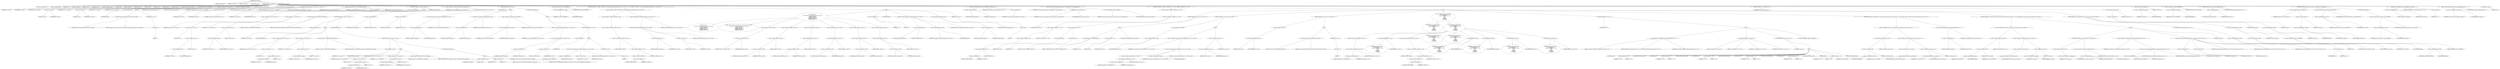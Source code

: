 digraph hostapd_notif_assoc {  
"1000115" [label = "(METHOD,hostapd_notif_assoc)" ]
"1000116" [label = "(PARAM,hostapd_data *hapd)" ]
"1000117" [label = "(PARAM,const u8 *addr)" ]
"1000118" [label = "(PARAM,const u8 *req_ies)" ]
"1000119" [label = "(PARAM,size_t req_ies_len)" ]
"1000120" [label = "(PARAM,int reassoc)" ]
"1000121" [label = "(BLOCK,,)" ]
"1000122" [label = "(LOCAL,v5: wpa_state_machine *)" ]
"1000123" [label = "(LOCAL,v7: unsigned __int16)" ]
"1000124" [label = "(LOCAL,eid: u8 *)" ]
"1000125" [label = "(LOCAL,v9: u8 [ 1064 ])" ]
"1000126" [label = "(LOCAL,v10: size_t)" ]
"1000127" [label = "(LOCAL,wpa_ie: u8 *)" ]
"1000128" [label = "(LOCAL,v12: ieee802_11_elems)" ]
"1000129" [label = "(LOCAL,v13: int)" ]
"1000130" [label = "(LOCAL,v14: _BOOL4)" ]
"1000131" [label = "(LOCAL,sta: sta_info *)" ]
"1000132" [label = "(LOCAL,len: size_t)" ]
"1000133" [label = "(LOCAL,start: u8 *)" ]
"1000134" [label = "(LOCAL,buf: void *)" ]
"1000135" [label = "(LOCAL,ctx: void *)" ]
"1000136" [label = "(<operator>.assignment,ctx = hapd)" ]
"1000137" [label = "(IDENTIFIER,ctx,ctx = hapd)" ]
"1000138" [label = "(IDENTIFIER,hapd,ctx = hapd)" ]
"1000139" [label = "(<operator>.assignment,buf = (void *)addr)" ]
"1000140" [label = "(IDENTIFIER,buf,buf = (void *)addr)" ]
"1000141" [label = "(<operator>.cast,(void *)addr)" ]
"1000142" [label = "(UNKNOWN,void *,void *)" ]
"1000143" [label = "(IDENTIFIER,addr,(void *)addr)" ]
"1000144" [label = "(<operator>.assignment,start = (u8 *)req_ies)" ]
"1000145" [label = "(IDENTIFIER,start,start = (u8 *)req_ies)" ]
"1000146" [label = "(<operator>.cast,(u8 *)req_ies)" ]
"1000147" [label = "(UNKNOWN,u8 *,u8 *)" ]
"1000148" [label = "(IDENTIFIER,req_ies,(u8 *)req_ies)" ]
"1000149" [label = "(<operator>.assignment,len = req_ies_len)" ]
"1000150" [label = "(IDENTIFIER,len,len = req_ies_len)" ]
"1000151" [label = "(IDENTIFIER,req_ies_len,len = req_ies_len)" ]
"1000152" [label = "(CONTROL_STRUCTURE,if ( !addr ),if ( !addr ))" ]
"1000153" [label = "(<operator>.logicalNot,!addr)" ]
"1000154" [label = "(IDENTIFIER,addr,!addr)" ]
"1000155" [label = "(BLOCK,,)" ]
"1000156" [label = "(wpa_printf,wpa_printf(2, \"hostapd_notif_assoc: Skip event with no address\"))" ]
"1000157" [label = "(LITERAL,2,wpa_printf(2, \"hostapd_notif_assoc: Skip event with no address\"))" ]
"1000158" [label = "(LITERAL,\"hostapd_notif_assoc: Skip event with no address\",wpa_printf(2, \"hostapd_notif_assoc: Skip event with no address\"))" ]
"1000159" [label = "(RETURN,return -1;,return -1;)" ]
"1000160" [label = "(<operator>.minus,-1)" ]
"1000161" [label = "(LITERAL,1,-1)" ]
"1000162" [label = "(random_add_randomness,random_add_randomness(buf, 6u))" ]
"1000163" [label = "(IDENTIFIER,buf,random_add_randomness(buf, 6u))" ]
"1000164" [label = "(LITERAL,6u,random_add_randomness(buf, 6u))" ]
"1000165" [label = "(hostapd_logger,hostapd_logger(ctx, (const u8 *)buf, 1u, 2, \"associated\"))" ]
"1000166" [label = "(IDENTIFIER,ctx,hostapd_logger(ctx, (const u8 *)buf, 1u, 2, \"associated\"))" ]
"1000167" [label = "(<operator>.cast,(const u8 *)buf)" ]
"1000168" [label = "(UNKNOWN,const u8 *,const u8 *)" ]
"1000169" [label = "(IDENTIFIER,buf,(const u8 *)buf)" ]
"1000170" [label = "(LITERAL,1u,hostapd_logger(ctx, (const u8 *)buf, 1u, 2, \"associated\"))" ]
"1000171" [label = "(LITERAL,2,hostapd_logger(ctx, (const u8 *)buf, 1u, 2, \"associated\"))" ]
"1000172" [label = "(LITERAL,\"associated\",hostapd_logger(ctx, (const u8 *)buf, 1u, 2, \"associated\"))" ]
"1000173" [label = "(ieee802_11_parse_elems,ieee802_11_parse_elems(start, len, &v12, 0))" ]
"1000174" [label = "(IDENTIFIER,start,ieee802_11_parse_elems(start, len, &v12, 0))" ]
"1000175" [label = "(IDENTIFIER,len,ieee802_11_parse_elems(start, len, &v12, 0))" ]
"1000176" [label = "(<operator>.addressOf,&v12)" ]
"1000177" [label = "(IDENTIFIER,v12,ieee802_11_parse_elems(start, len, &v12, 0))" ]
"1000178" [label = "(LITERAL,0,ieee802_11_parse_elems(start, len, &v12, 0))" ]
"1000179" [label = "(CONTROL_STRUCTURE,if ( v12.wps_ie ),if ( v12.wps_ie ))" ]
"1000180" [label = "(<operator>.fieldAccess,v12.wps_ie)" ]
"1000181" [label = "(IDENTIFIER,v12,if ( v12.wps_ie ))" ]
"1000182" [label = "(FIELD_IDENTIFIER,wps_ie,wps_ie)" ]
"1000183" [label = "(BLOCK,,)" ]
"1000184" [label = "(<operator>.assignment,wpa_ie = (u8 *)(v12.wps_ie - 2))" ]
"1000185" [label = "(IDENTIFIER,wpa_ie,wpa_ie = (u8 *)(v12.wps_ie - 2))" ]
"1000186" [label = "(<operator>.cast,(u8 *)(v12.wps_ie - 2))" ]
"1000187" [label = "(UNKNOWN,u8 *,u8 *)" ]
"1000188" [label = "(<operator>.subtraction,v12.wps_ie - 2)" ]
"1000189" [label = "(<operator>.fieldAccess,v12.wps_ie)" ]
"1000190" [label = "(IDENTIFIER,v12,v12.wps_ie - 2)" ]
"1000191" [label = "(FIELD_IDENTIFIER,wps_ie,wps_ie)" ]
"1000192" [label = "(LITERAL,2,v12.wps_ie - 2)" ]
"1000193" [label = "(<operator>.assignment,v10 = v12.wps_ie_len + 2)" ]
"1000194" [label = "(IDENTIFIER,v10,v10 = v12.wps_ie_len + 2)" ]
"1000195" [label = "(<operator>.addition,v12.wps_ie_len + 2)" ]
"1000196" [label = "(<operator>.fieldAccess,v12.wps_ie_len)" ]
"1000197" [label = "(IDENTIFIER,v12,v12.wps_ie_len + 2)" ]
"1000198" [label = "(FIELD_IDENTIFIER,wps_ie_len,wps_ie_len)" ]
"1000199" [label = "(LITERAL,2,v12.wps_ie_len + 2)" ]
"1000200" [label = "(wpa_printf,wpa_printf(2, \"STA included WPS IE in (Re)AssocReq\"))" ]
"1000201" [label = "(LITERAL,2,wpa_printf(2, \"STA included WPS IE in (Re)AssocReq\"))" ]
"1000202" [label = "(LITERAL,\"STA included WPS IE in (Re)AssocReq\",wpa_printf(2, \"STA included WPS IE in (Re)AssocReq\"))" ]
"1000203" [label = "(CONTROL_STRUCTURE,else,else)" ]
"1000204" [label = "(CONTROL_STRUCTURE,if ( v12.rsn_ie ),if ( v12.rsn_ie ))" ]
"1000205" [label = "(<operator>.fieldAccess,v12.rsn_ie)" ]
"1000206" [label = "(IDENTIFIER,v12,if ( v12.rsn_ie ))" ]
"1000207" [label = "(FIELD_IDENTIFIER,rsn_ie,rsn_ie)" ]
"1000208" [label = "(BLOCK,,)" ]
"1000209" [label = "(<operator>.assignment,wpa_ie = (u8 *)(v12.rsn_ie - 2))" ]
"1000210" [label = "(IDENTIFIER,wpa_ie,wpa_ie = (u8 *)(v12.rsn_ie - 2))" ]
"1000211" [label = "(<operator>.cast,(u8 *)(v12.rsn_ie - 2))" ]
"1000212" [label = "(UNKNOWN,u8 *,u8 *)" ]
"1000213" [label = "(<operator>.subtraction,v12.rsn_ie - 2)" ]
"1000214" [label = "(<operator>.fieldAccess,v12.rsn_ie)" ]
"1000215" [label = "(IDENTIFIER,v12,v12.rsn_ie - 2)" ]
"1000216" [label = "(FIELD_IDENTIFIER,rsn_ie,rsn_ie)" ]
"1000217" [label = "(LITERAL,2,v12.rsn_ie - 2)" ]
"1000218" [label = "(<operator>.assignment,v10 = v12.rsn_ie_len + 2)" ]
"1000219" [label = "(IDENTIFIER,v10,v10 = v12.rsn_ie_len + 2)" ]
"1000220" [label = "(<operator>.addition,v12.rsn_ie_len + 2)" ]
"1000221" [label = "(<operator>.fieldAccess,v12.rsn_ie_len)" ]
"1000222" [label = "(IDENTIFIER,v12,v12.rsn_ie_len + 2)" ]
"1000223" [label = "(FIELD_IDENTIFIER,rsn_ie_len,rsn_ie_len)" ]
"1000224" [label = "(LITERAL,2,v12.rsn_ie_len + 2)" ]
"1000225" [label = "(wpa_printf,wpa_printf(2, \"STA included RSN IE in (Re)AssocReq\"))" ]
"1000226" [label = "(LITERAL,2,wpa_printf(2, \"STA included RSN IE in (Re)AssocReq\"))" ]
"1000227" [label = "(LITERAL,\"STA included RSN IE in (Re)AssocReq\",wpa_printf(2, \"STA included RSN IE in (Re)AssocReq\"))" ]
"1000228" [label = "(CONTROL_STRUCTURE,else,else)" ]
"1000229" [label = "(CONTROL_STRUCTURE,if ( v12.wpa_ie ),if ( v12.wpa_ie ))" ]
"1000230" [label = "(<operator>.fieldAccess,v12.wpa_ie)" ]
"1000231" [label = "(IDENTIFIER,v12,if ( v12.wpa_ie ))" ]
"1000232" [label = "(FIELD_IDENTIFIER,wpa_ie,wpa_ie)" ]
"1000233" [label = "(BLOCK,,)" ]
"1000234" [label = "(<operator>.assignment,wpa_ie = (u8 *)(v12.wpa_ie - 2))" ]
"1000235" [label = "(IDENTIFIER,wpa_ie,wpa_ie = (u8 *)(v12.wpa_ie - 2))" ]
"1000236" [label = "(<operator>.cast,(u8 *)(v12.wpa_ie - 2))" ]
"1000237" [label = "(UNKNOWN,u8 *,u8 *)" ]
"1000238" [label = "(<operator>.subtraction,v12.wpa_ie - 2)" ]
"1000239" [label = "(<operator>.fieldAccess,v12.wpa_ie)" ]
"1000240" [label = "(IDENTIFIER,v12,v12.wpa_ie - 2)" ]
"1000241" [label = "(FIELD_IDENTIFIER,wpa_ie,wpa_ie)" ]
"1000242" [label = "(LITERAL,2,v12.wpa_ie - 2)" ]
"1000243" [label = "(<operator>.assignment,v10 = v12.wpa_ie_len + 2)" ]
"1000244" [label = "(IDENTIFIER,v10,v10 = v12.wpa_ie_len + 2)" ]
"1000245" [label = "(<operator>.addition,v12.wpa_ie_len + 2)" ]
"1000246" [label = "(<operator>.fieldAccess,v12.wpa_ie_len)" ]
"1000247" [label = "(IDENTIFIER,v12,v12.wpa_ie_len + 2)" ]
"1000248" [label = "(FIELD_IDENTIFIER,wpa_ie_len,wpa_ie_len)" ]
"1000249" [label = "(LITERAL,2,v12.wpa_ie_len + 2)" ]
"1000250" [label = "(wpa_printf,wpa_printf(2, \"STA included WPA IE in (Re)AssocReq\"))" ]
"1000251" [label = "(LITERAL,2,wpa_printf(2, \"STA included WPA IE in (Re)AssocReq\"))" ]
"1000252" [label = "(LITERAL,\"STA included WPA IE in (Re)AssocReq\",wpa_printf(2, \"STA included WPA IE in (Re)AssocReq\"))" ]
"1000253" [label = "(CONTROL_STRUCTURE,else,else)" ]
"1000254" [label = "(BLOCK,,)" ]
"1000255" [label = "(<operator>.assignment,wpa_ie = 0)" ]
"1000256" [label = "(IDENTIFIER,wpa_ie,wpa_ie = 0)" ]
"1000257" [label = "(LITERAL,0,wpa_ie = 0)" ]
"1000258" [label = "(<operator>.assignment,v10 = 0)" ]
"1000259" [label = "(IDENTIFIER,v10,v10 = 0)" ]
"1000260" [label = "(LITERAL,0,v10 = 0)" ]
"1000261" [label = "(wpa_printf,wpa_printf(2, \"STA did not include WPS/RSN/WPA IE in (Re)AssocReq\"))" ]
"1000262" [label = "(LITERAL,2,wpa_printf(2, \"STA did not include WPS/RSN/WPA IE in (Re)AssocReq\"))" ]
"1000263" [label = "(LITERAL,\"STA did not include WPS/RSN/WPA IE in (Re)AssocReq\",wpa_printf(2, \"STA did not include WPS/RSN/WPA IE in (Re)AssocReq\"))" ]
"1000264" [label = "(<operator>.assignment,sta = ap_get_sta((hostapd_data *)ctx, (const u8 *)buf))" ]
"1000265" [label = "(IDENTIFIER,sta,sta = ap_get_sta((hostapd_data *)ctx, (const u8 *)buf))" ]
"1000266" [label = "(ap_get_sta,ap_get_sta((hostapd_data *)ctx, (const u8 *)buf))" ]
"1000267" [label = "(<operator>.cast,(hostapd_data *)ctx)" ]
"1000268" [label = "(UNKNOWN,hostapd_data *,hostapd_data *)" ]
"1000269" [label = "(IDENTIFIER,ctx,(hostapd_data *)ctx)" ]
"1000270" [label = "(<operator>.cast,(const u8 *)buf)" ]
"1000271" [label = "(UNKNOWN,const u8 *,const u8 *)" ]
"1000272" [label = "(IDENTIFIER,buf,(const u8 *)buf)" ]
"1000273" [label = "(CONTROL_STRUCTURE,if ( sta ),if ( sta ))" ]
"1000274" [label = "(IDENTIFIER,sta,if ( sta ))" ]
"1000275" [label = "(BLOCK,,)" ]
"1000276" [label = "(ap_sta_no_session_timeout,ap_sta_no_session_timeout((hostapd_data *)ctx, sta))" ]
"1000277" [label = "(<operator>.cast,(hostapd_data *)ctx)" ]
"1000278" [label = "(UNKNOWN,hostapd_data *,hostapd_data *)" ]
"1000279" [label = "(IDENTIFIER,ctx,(hostapd_data *)ctx)" ]
"1000280" [label = "(IDENTIFIER,sta,ap_sta_no_session_timeout((hostapd_data *)ctx, sta))" ]
"1000281" [label = "(accounting_sta_stop,accounting_sta_stop((hostapd_data *)ctx, sta))" ]
"1000282" [label = "(<operator>.cast,(hostapd_data *)ctx)" ]
"1000283" [label = "(UNKNOWN,hostapd_data *,hostapd_data *)" ]
"1000284" [label = "(IDENTIFIER,ctx,(hostapd_data *)ctx)" ]
"1000285" [label = "(IDENTIFIER,sta,accounting_sta_stop((hostapd_data *)ctx, sta))" ]
"1000286" [label = "(<operator>.assignment,sta->timeout_next = STA_NULLFUNC)" ]
"1000287" [label = "(<operator>.indirectFieldAccess,sta->timeout_next)" ]
"1000288" [label = "(IDENTIFIER,sta,sta->timeout_next = STA_NULLFUNC)" ]
"1000289" [label = "(FIELD_IDENTIFIER,timeout_next,timeout_next)" ]
"1000290" [label = "(IDENTIFIER,STA_NULLFUNC,sta->timeout_next = STA_NULLFUNC)" ]
"1000291" [label = "(CONTROL_STRUCTURE,else,else)" ]
"1000292" [label = "(BLOCK,,)" ]
"1000293" [label = "(<operator>.assignment,sta = ap_sta_add((hostapd_data *)ctx, (const u8 *)buf))" ]
"1000294" [label = "(IDENTIFIER,sta,sta = ap_sta_add((hostapd_data *)ctx, (const u8 *)buf))" ]
"1000295" [label = "(ap_sta_add,ap_sta_add((hostapd_data *)ctx, (const u8 *)buf))" ]
"1000296" [label = "(<operator>.cast,(hostapd_data *)ctx)" ]
"1000297" [label = "(UNKNOWN,hostapd_data *,hostapd_data *)" ]
"1000298" [label = "(IDENTIFIER,ctx,(hostapd_data *)ctx)" ]
"1000299" [label = "(<operator>.cast,(const u8 *)buf)" ]
"1000300" [label = "(UNKNOWN,const u8 *,const u8 *)" ]
"1000301" [label = "(IDENTIFIER,buf,(const u8 *)buf)" ]
"1000302" [label = "(CONTROL_STRUCTURE,if ( !sta ),if ( !sta ))" ]
"1000303" [label = "(<operator>.logicalNot,!sta)" ]
"1000304" [label = "(IDENTIFIER,sta,!sta)" ]
"1000305" [label = "(BLOCK,,)" ]
"1000306" [label = "(hostapd_drv_sta_disassoc,hostapd_drv_sta_disassoc((hostapd_data *)ctx, (const u8 *)buf, 5))" ]
"1000307" [label = "(<operator>.cast,(hostapd_data *)ctx)" ]
"1000308" [label = "(UNKNOWN,hostapd_data *,hostapd_data *)" ]
"1000309" [label = "(IDENTIFIER,ctx,(hostapd_data *)ctx)" ]
"1000310" [label = "(<operator>.cast,(const u8 *)buf)" ]
"1000311" [label = "(UNKNOWN,const u8 *,const u8 *)" ]
"1000312" [label = "(IDENTIFIER,buf,(const u8 *)buf)" ]
"1000313" [label = "(LITERAL,5,hostapd_drv_sta_disassoc((hostapd_data *)ctx, (const u8 *)buf, 5))" ]
"1000314" [label = "(RETURN,return -1;,return -1;)" ]
"1000315" [label = "(<operator>.minus,-1)" ]
"1000316" [label = "(LITERAL,1,-1)" ]
"1000317" [label = "(<operators>.assignmentAnd,sta->flags &= 0xFFFECFFF)" ]
"1000318" [label = "(<operator>.indirectFieldAccess,sta->flags)" ]
"1000319" [label = "(IDENTIFIER,sta,sta->flags &= 0xFFFECFFF)" ]
"1000320" [label = "(FIELD_IDENTIFIER,flags,flags)" ]
"1000321" [label = "(LITERAL,0xFFFECFFF,sta->flags &= 0xFFFECFFF)" ]
"1000322" [label = "(CONTROL_STRUCTURE,if ( !*(_DWORD *)(*(_DWORD *)ctx + 1108) && hostapd_check_acl((hostapd_data *)ctx, (const u8 *)buf, 0) != 1 ),if ( !*(_DWORD *)(*(_DWORD *)ctx + 1108) && hostapd_check_acl((hostapd_data *)ctx, (const u8 *)buf, 0) != 1 ))" ]
"1000323" [label = "(<operator>.logicalAnd,!*(_DWORD *)(*(_DWORD *)ctx + 1108) && hostapd_check_acl((hostapd_data *)ctx, (const u8 *)buf, 0) != 1)" ]
"1000324" [label = "(<operator>.logicalNot,!*(_DWORD *)(*(_DWORD *)ctx + 1108))" ]
"1000325" [label = "(<operator>.indirection,*(_DWORD *)(*(_DWORD *)ctx + 1108))" ]
"1000326" [label = "(<operator>.cast,(_DWORD *)(*(_DWORD *)ctx + 1108))" ]
"1000327" [label = "(UNKNOWN,_DWORD *,_DWORD *)" ]
"1000328" [label = "(<operator>.addition,*(_DWORD *)ctx + 1108)" ]
"1000329" [label = "(<operator>.indirection,*(_DWORD *)ctx)" ]
"1000330" [label = "(<operator>.cast,(_DWORD *)ctx)" ]
"1000331" [label = "(UNKNOWN,_DWORD *,_DWORD *)" ]
"1000332" [label = "(IDENTIFIER,ctx,(_DWORD *)ctx)" ]
"1000333" [label = "(LITERAL,1108,*(_DWORD *)ctx + 1108)" ]
"1000334" [label = "(<operator>.notEquals,hostapd_check_acl((hostapd_data *)ctx, (const u8 *)buf, 0) != 1)" ]
"1000335" [label = "(hostapd_check_acl,hostapd_check_acl((hostapd_data *)ctx, (const u8 *)buf, 0))" ]
"1000336" [label = "(<operator>.cast,(hostapd_data *)ctx)" ]
"1000337" [label = "(UNKNOWN,hostapd_data *,hostapd_data *)" ]
"1000338" [label = "(IDENTIFIER,ctx,(hostapd_data *)ctx)" ]
"1000339" [label = "(<operator>.cast,(const u8 *)buf)" ]
"1000340" [label = "(UNKNOWN,const u8 *,const u8 *)" ]
"1000341" [label = "(IDENTIFIER,buf,(const u8 *)buf)" ]
"1000342" [label = "(LITERAL,0,hostapd_check_acl((hostapd_data *)ctx, (const u8 *)buf, 0))" ]
"1000343" [label = "(LITERAL,1,hostapd_check_acl((hostapd_data *)ctx, (const u8 *)buf, 0) != 1)" ]
"1000344" [label = "(BLOCK,,)" ]
"1000345" [label = "(wpa_printf,wpa_printf(\n      3,\n      \"STA %02x:%02x:%02x:%02x:%02x:%02x not allowed to connect\",\n      *(unsigned __int8 *)buf,\n      *((unsigned __int8 *)buf + 1),\n      *((unsigned __int8 *)buf + 2),\n      *((unsigned __int8 *)buf + 3),\n      *((unsigned __int8 *)buf + 4),\n      *((unsigned __int8 *)buf + 5)))" ]
"1000346" [label = "(LITERAL,3,wpa_printf(\n      3,\n      \"STA %02x:%02x:%02x:%02x:%02x:%02x not allowed to connect\",\n      *(unsigned __int8 *)buf,\n      *((unsigned __int8 *)buf + 1),\n      *((unsigned __int8 *)buf + 2),\n      *((unsigned __int8 *)buf + 3),\n      *((unsigned __int8 *)buf + 4),\n      *((unsigned __int8 *)buf + 5)))" ]
"1000347" [label = "(LITERAL,\"STA %02x:%02x:%02x:%02x:%02x:%02x not allowed to connect\",wpa_printf(\n      3,\n      \"STA %02x:%02x:%02x:%02x:%02x:%02x not allowed to connect\",\n      *(unsigned __int8 *)buf,\n      *((unsigned __int8 *)buf + 1),\n      *((unsigned __int8 *)buf + 2),\n      *((unsigned __int8 *)buf + 3),\n      *((unsigned __int8 *)buf + 4),\n      *((unsigned __int8 *)buf + 5)))" ]
"1000348" [label = "(<operator>.indirection,*(unsigned __int8 *)buf)" ]
"1000349" [label = "(<operator>.cast,(unsigned __int8 *)buf)" ]
"1000350" [label = "(UNKNOWN,unsigned __int8 *,unsigned __int8 *)" ]
"1000351" [label = "(IDENTIFIER,buf,(unsigned __int8 *)buf)" ]
"1000352" [label = "(<operator>.indirection,*((unsigned __int8 *)buf + 1))" ]
"1000353" [label = "(<operator>.addition,(unsigned __int8 *)buf + 1)" ]
"1000354" [label = "(<operator>.cast,(unsigned __int8 *)buf)" ]
"1000355" [label = "(UNKNOWN,unsigned __int8 *,unsigned __int8 *)" ]
"1000356" [label = "(IDENTIFIER,buf,(unsigned __int8 *)buf)" ]
"1000357" [label = "(LITERAL,1,(unsigned __int8 *)buf + 1)" ]
"1000358" [label = "(<operator>.indirection,*((unsigned __int8 *)buf + 2))" ]
"1000359" [label = "(<operator>.addition,(unsigned __int8 *)buf + 2)" ]
"1000360" [label = "(<operator>.cast,(unsigned __int8 *)buf)" ]
"1000361" [label = "(UNKNOWN,unsigned __int8 *,unsigned __int8 *)" ]
"1000362" [label = "(IDENTIFIER,buf,(unsigned __int8 *)buf)" ]
"1000363" [label = "(LITERAL,2,(unsigned __int8 *)buf + 2)" ]
"1000364" [label = "(<operator>.indirection,*((unsigned __int8 *)buf + 3))" ]
"1000365" [label = "(<operator>.addition,(unsigned __int8 *)buf + 3)" ]
"1000366" [label = "(<operator>.cast,(unsigned __int8 *)buf)" ]
"1000367" [label = "(UNKNOWN,unsigned __int8 *,unsigned __int8 *)" ]
"1000368" [label = "(IDENTIFIER,buf,(unsigned __int8 *)buf)" ]
"1000369" [label = "(LITERAL,3,(unsigned __int8 *)buf + 3)" ]
"1000370" [label = "(<operator>.indirection,*((unsigned __int8 *)buf + 4))" ]
"1000371" [label = "(<operator>.addition,(unsigned __int8 *)buf + 4)" ]
"1000372" [label = "(<operator>.cast,(unsigned __int8 *)buf)" ]
"1000373" [label = "(UNKNOWN,unsigned __int8 *,unsigned __int8 *)" ]
"1000374" [label = "(IDENTIFIER,buf,(unsigned __int8 *)buf)" ]
"1000375" [label = "(LITERAL,4,(unsigned __int8 *)buf + 4)" ]
"1000376" [label = "(<operator>.indirection,*((unsigned __int8 *)buf + 5))" ]
"1000377" [label = "(<operator>.addition,(unsigned __int8 *)buf + 5)" ]
"1000378" [label = "(<operator>.cast,(unsigned __int8 *)buf)" ]
"1000379" [label = "(UNKNOWN,unsigned __int8 *,unsigned __int8 *)" ]
"1000380" [label = "(IDENTIFIER,buf,(unsigned __int8 *)buf)" ]
"1000381" [label = "(LITERAL,5,(unsigned __int8 *)buf + 5)" ]
"1000382" [label = "(<operator>.assignment,v7 = 1)" ]
"1000383" [label = "(IDENTIFIER,v7,v7 = 1)" ]
"1000384" [label = "(LITERAL,1,v7 = 1)" ]
"1000385" [label = "(JUMP_TARGET,LABEL_55)" ]
"1000386" [label = "(hostapd_drv_sta_disassoc,hostapd_drv_sta_disassoc((hostapd_data *)ctx, sta->addr, v7))" ]
"1000387" [label = "(<operator>.cast,(hostapd_data *)ctx)" ]
"1000388" [label = "(UNKNOWN,hostapd_data *,hostapd_data *)" ]
"1000389" [label = "(IDENTIFIER,ctx,(hostapd_data *)ctx)" ]
"1000390" [label = "(<operator>.indirectFieldAccess,sta->addr)" ]
"1000391" [label = "(IDENTIFIER,sta,hostapd_drv_sta_disassoc((hostapd_data *)ctx, sta->addr, v7))" ]
"1000392" [label = "(FIELD_IDENTIFIER,addr,addr)" ]
"1000393" [label = "(IDENTIFIER,v7,hostapd_drv_sta_disassoc((hostapd_data *)ctx, sta->addr, v7))" ]
"1000394" [label = "(ap_free_sta,ap_free_sta((hostapd_data *)ctx, sta))" ]
"1000395" [label = "(<operator>.cast,(hostapd_data *)ctx)" ]
"1000396" [label = "(UNKNOWN,hostapd_data *,hostapd_data *)" ]
"1000397" [label = "(IDENTIFIER,ctx,(hostapd_data *)ctx)" ]
"1000398" [label = "(IDENTIFIER,sta,ap_free_sta((hostapd_data *)ctx, sta))" ]
"1000399" [label = "(RETURN,return -1;,return -1;)" ]
"1000400" [label = "(<operator>.minus,-1)" ]
"1000401" [label = "(LITERAL,1,-1)" ]
"1000402" [label = "(mbo_ap_check_sta_assoc,mbo_ap_check_sta_assoc((hostapd_data *)ctx, sta, &v12))" ]
"1000403" [label = "(<operator>.cast,(hostapd_data *)ctx)" ]
"1000404" [label = "(UNKNOWN,hostapd_data *,hostapd_data *)" ]
"1000405" [label = "(IDENTIFIER,ctx,(hostapd_data *)ctx)" ]
"1000406" [label = "(IDENTIFIER,sta,mbo_ap_check_sta_assoc((hostapd_data *)ctx, sta, &v12))" ]
"1000407" [label = "(<operator>.addressOf,&v12)" ]
"1000408" [label = "(IDENTIFIER,v12,mbo_ap_check_sta_assoc((hostapd_data *)ctx, sta, &v12))" ]
"1000409" [label = "(ap_copy_sta_supp_op_classes,ap_copy_sta_supp_op_classes(sta, v12.supp_op_classes, v12.supp_op_classes_len))" ]
"1000410" [label = "(IDENTIFIER,sta,ap_copy_sta_supp_op_classes(sta, v12.supp_op_classes, v12.supp_op_classes_len))" ]
"1000411" [label = "(<operator>.fieldAccess,v12.supp_op_classes)" ]
"1000412" [label = "(IDENTIFIER,v12,ap_copy_sta_supp_op_classes(sta, v12.supp_op_classes, v12.supp_op_classes_len))" ]
"1000413" [label = "(FIELD_IDENTIFIER,supp_op_classes,supp_op_classes)" ]
"1000414" [label = "(<operator>.fieldAccess,v12.supp_op_classes_len)" ]
"1000415" [label = "(IDENTIFIER,v12,ap_copy_sta_supp_op_classes(sta, v12.supp_op_classes, v12.supp_op_classes_len))" ]
"1000416" [label = "(FIELD_IDENTIFIER,supp_op_classes_len,supp_op_classes_len)" ]
"1000417" [label = "(CONTROL_STRUCTURE,if ( *(_DWORD *)(*((_DWORD *)ctx + 2) + 456) ),if ( *(_DWORD *)(*((_DWORD *)ctx + 2) + 456) ))" ]
"1000418" [label = "(<operator>.indirection,*(_DWORD *)(*((_DWORD *)ctx + 2) + 456))" ]
"1000419" [label = "(<operator>.cast,(_DWORD *)(*((_DWORD *)ctx + 2) + 456))" ]
"1000420" [label = "(UNKNOWN,_DWORD *,_DWORD *)" ]
"1000421" [label = "(<operator>.addition,*((_DWORD *)ctx + 2) + 456)" ]
"1000422" [label = "(<operator>.indirection,*((_DWORD *)ctx + 2))" ]
"1000423" [label = "(<operator>.addition,(_DWORD *)ctx + 2)" ]
"1000424" [label = "(<operator>.cast,(_DWORD *)ctx)" ]
"1000425" [label = "(UNKNOWN,_DWORD *,_DWORD *)" ]
"1000426" [label = "(IDENTIFIER,ctx,(_DWORD *)ctx)" ]
"1000427" [label = "(LITERAL,2,(_DWORD *)ctx + 2)" ]
"1000428" [label = "(LITERAL,456,*((_DWORD *)ctx + 2) + 456)" ]
"1000429" [label = "(BLOCK,,)" ]
"1000430" [label = "(CONTROL_STRUCTURE,if ( !wpa_ie || !v10 ),if ( !wpa_ie || !v10 ))" ]
"1000431" [label = "(<operator>.logicalOr,!wpa_ie || !v10)" ]
"1000432" [label = "(<operator>.logicalNot,!wpa_ie)" ]
"1000433" [label = "(IDENTIFIER,wpa_ie,!wpa_ie)" ]
"1000434" [label = "(<operator>.logicalNot,!v10)" ]
"1000435" [label = "(IDENTIFIER,v10,!v10)" ]
"1000436" [label = "(BLOCK,,)" ]
"1000437" [label = "(wpa_printf,wpa_printf(2, \"No WPA/RSN IE from STA\"))" ]
"1000438" [label = "(LITERAL,2,wpa_printf(2, \"No WPA/RSN IE from STA\"))" ]
"1000439" [label = "(LITERAL,\"No WPA/RSN IE from STA\",wpa_printf(2, \"No WPA/RSN IE from STA\"))" ]
"1000440" [label = "(<operator>.assignment,v7 = 13)" ]
"1000441" [label = "(IDENTIFIER,v7,v7 = 13)" ]
"1000442" [label = "(LITERAL,13,v7 = 13)" ]
"1000443" [label = "(CONTROL_STRUCTURE,goto LABEL_55;,goto LABEL_55;)" ]
"1000444" [label = "(CONTROL_STRUCTURE,if ( !sta->wpa_sm ),if ( !sta->wpa_sm ))" ]
"1000445" [label = "(<operator>.logicalNot,!sta->wpa_sm)" ]
"1000446" [label = "(<operator>.indirectFieldAccess,sta->wpa_sm)" ]
"1000447" [label = "(IDENTIFIER,sta,!sta->wpa_sm)" ]
"1000448" [label = "(FIELD_IDENTIFIER,wpa_sm,wpa_sm)" ]
"1000449" [label = "(BLOCK,,)" ]
"1000450" [label = "(<operator>.assignment,v5 = wpa_auth_sta_init(*((wpa_authenticator **)ctx + 340), sta->addr, 0))" ]
"1000451" [label = "(IDENTIFIER,v5,v5 = wpa_auth_sta_init(*((wpa_authenticator **)ctx + 340), sta->addr, 0))" ]
"1000452" [label = "(wpa_auth_sta_init,wpa_auth_sta_init(*((wpa_authenticator **)ctx + 340), sta->addr, 0))" ]
"1000453" [label = "(<operator>.indirection,*((wpa_authenticator **)ctx + 340))" ]
"1000454" [label = "(<operator>.addition,(wpa_authenticator **)ctx + 340)" ]
"1000455" [label = "(<operator>.cast,(wpa_authenticator **)ctx)" ]
"1000456" [label = "(UNKNOWN,wpa_authenticator **,wpa_authenticator **)" ]
"1000457" [label = "(IDENTIFIER,ctx,(wpa_authenticator **)ctx)" ]
"1000458" [label = "(LITERAL,340,(wpa_authenticator **)ctx + 340)" ]
"1000459" [label = "(<operator>.indirectFieldAccess,sta->addr)" ]
"1000460" [label = "(IDENTIFIER,sta,wpa_auth_sta_init(*((wpa_authenticator **)ctx + 340), sta->addr, 0))" ]
"1000461" [label = "(FIELD_IDENTIFIER,addr,addr)" ]
"1000462" [label = "(LITERAL,0,wpa_auth_sta_init(*((wpa_authenticator **)ctx + 340), sta->addr, 0))" ]
"1000463" [label = "(<operator>.assignment,sta->wpa_sm = v5)" ]
"1000464" [label = "(<operator>.indirectFieldAccess,sta->wpa_sm)" ]
"1000465" [label = "(IDENTIFIER,sta,sta->wpa_sm = v5)" ]
"1000466" [label = "(FIELD_IDENTIFIER,wpa_sm,wpa_sm)" ]
"1000467" [label = "(IDENTIFIER,v5,sta->wpa_sm = v5)" ]
"1000468" [label = "(CONTROL_STRUCTURE,if ( !sta->wpa_sm ),if ( !sta->wpa_sm ))" ]
"1000469" [label = "(<operator>.logicalNot,!sta->wpa_sm)" ]
"1000470" [label = "(<operator>.indirectFieldAccess,sta->wpa_sm)" ]
"1000471" [label = "(IDENTIFIER,sta,!sta->wpa_sm)" ]
"1000472" [label = "(FIELD_IDENTIFIER,wpa_sm,wpa_sm)" ]
"1000473" [label = "(BLOCK,,)" ]
"1000474" [label = "(wpa_printf,wpa_printf(5, \"Failed to initialize WPA state machine\"))" ]
"1000475" [label = "(LITERAL,5,wpa_printf(5, \"Failed to initialize WPA state machine\"))" ]
"1000476" [label = "(LITERAL,\"Failed to initialize WPA state machine\",wpa_printf(5, \"Failed to initialize WPA state machine\"))" ]
"1000477" [label = "(RETURN,return -1;,return -1;)" ]
"1000478" [label = "(<operator>.minus,-1)" ]
"1000479" [label = "(LITERAL,1,-1)" ]
"1000480" [label = "(<operator>.assignment,v13 = wpa_validate_wpa_ie(\n            *((wpa_authenticator **)ctx + 340),\n            sta->wpa_sm,\n            *(_DWORD *)(*(_DWORD *)ctx + 1136),\n            wpa_ie,\n            v10,\n            v12.mdie,\n            v12.mdie_len,\n            v12.owe_dh,\n            v12.owe_dh_len))" ]
"1000481" [label = "(IDENTIFIER,v13,v13 = wpa_validate_wpa_ie(\n            *((wpa_authenticator **)ctx + 340),\n            sta->wpa_sm,\n            *(_DWORD *)(*(_DWORD *)ctx + 1136),\n            wpa_ie,\n            v10,\n            v12.mdie,\n            v12.mdie_len,\n            v12.owe_dh,\n            v12.owe_dh_len))" ]
"1000482" [label = "(wpa_validate_wpa_ie,wpa_validate_wpa_ie(\n            *((wpa_authenticator **)ctx + 340),\n            sta->wpa_sm,\n            *(_DWORD *)(*(_DWORD *)ctx + 1136),\n            wpa_ie,\n            v10,\n            v12.mdie,\n            v12.mdie_len,\n            v12.owe_dh,\n            v12.owe_dh_len))" ]
"1000483" [label = "(<operator>.indirection,*((wpa_authenticator **)ctx + 340))" ]
"1000484" [label = "(<operator>.addition,(wpa_authenticator **)ctx + 340)" ]
"1000485" [label = "(<operator>.cast,(wpa_authenticator **)ctx)" ]
"1000486" [label = "(UNKNOWN,wpa_authenticator **,wpa_authenticator **)" ]
"1000487" [label = "(IDENTIFIER,ctx,(wpa_authenticator **)ctx)" ]
"1000488" [label = "(LITERAL,340,(wpa_authenticator **)ctx + 340)" ]
"1000489" [label = "(<operator>.indirectFieldAccess,sta->wpa_sm)" ]
"1000490" [label = "(IDENTIFIER,sta,wpa_validate_wpa_ie(\n            *((wpa_authenticator **)ctx + 340),\n            sta->wpa_sm,\n            *(_DWORD *)(*(_DWORD *)ctx + 1136),\n            wpa_ie,\n            v10,\n            v12.mdie,\n            v12.mdie_len,\n            v12.owe_dh,\n            v12.owe_dh_len))" ]
"1000491" [label = "(FIELD_IDENTIFIER,wpa_sm,wpa_sm)" ]
"1000492" [label = "(<operator>.indirection,*(_DWORD *)(*(_DWORD *)ctx + 1136))" ]
"1000493" [label = "(<operator>.cast,(_DWORD *)(*(_DWORD *)ctx + 1136))" ]
"1000494" [label = "(UNKNOWN,_DWORD *,_DWORD *)" ]
"1000495" [label = "(<operator>.addition,*(_DWORD *)ctx + 1136)" ]
"1000496" [label = "(<operator>.indirection,*(_DWORD *)ctx)" ]
"1000497" [label = "(<operator>.cast,(_DWORD *)ctx)" ]
"1000498" [label = "(UNKNOWN,_DWORD *,_DWORD *)" ]
"1000499" [label = "(IDENTIFIER,ctx,(_DWORD *)ctx)" ]
"1000500" [label = "(LITERAL,1136,*(_DWORD *)ctx + 1136)" ]
"1000501" [label = "(IDENTIFIER,wpa_ie,wpa_validate_wpa_ie(\n            *((wpa_authenticator **)ctx + 340),\n            sta->wpa_sm,\n            *(_DWORD *)(*(_DWORD *)ctx + 1136),\n            wpa_ie,\n            v10,\n            v12.mdie,\n            v12.mdie_len,\n            v12.owe_dh,\n            v12.owe_dh_len))" ]
"1000502" [label = "(IDENTIFIER,v10,wpa_validate_wpa_ie(\n            *((wpa_authenticator **)ctx + 340),\n            sta->wpa_sm,\n            *(_DWORD *)(*(_DWORD *)ctx + 1136),\n            wpa_ie,\n            v10,\n            v12.mdie,\n            v12.mdie_len,\n            v12.owe_dh,\n            v12.owe_dh_len))" ]
"1000503" [label = "(<operator>.fieldAccess,v12.mdie)" ]
"1000504" [label = "(IDENTIFIER,v12,wpa_validate_wpa_ie(\n            *((wpa_authenticator **)ctx + 340),\n            sta->wpa_sm,\n            *(_DWORD *)(*(_DWORD *)ctx + 1136),\n            wpa_ie,\n            v10,\n            v12.mdie,\n            v12.mdie_len,\n            v12.owe_dh,\n            v12.owe_dh_len))" ]
"1000505" [label = "(FIELD_IDENTIFIER,mdie,mdie)" ]
"1000506" [label = "(<operator>.fieldAccess,v12.mdie_len)" ]
"1000507" [label = "(IDENTIFIER,v12,wpa_validate_wpa_ie(\n            *((wpa_authenticator **)ctx + 340),\n            sta->wpa_sm,\n            *(_DWORD *)(*(_DWORD *)ctx + 1136),\n            wpa_ie,\n            v10,\n            v12.mdie,\n            v12.mdie_len,\n            v12.owe_dh,\n            v12.owe_dh_len))" ]
"1000508" [label = "(FIELD_IDENTIFIER,mdie_len,mdie_len)" ]
"1000509" [label = "(<operator>.fieldAccess,v12.owe_dh)" ]
"1000510" [label = "(IDENTIFIER,v12,wpa_validate_wpa_ie(\n            *((wpa_authenticator **)ctx + 340),\n            sta->wpa_sm,\n            *(_DWORD *)(*(_DWORD *)ctx + 1136),\n            wpa_ie,\n            v10,\n            v12.mdie,\n            v12.mdie_len,\n            v12.owe_dh,\n            v12.owe_dh_len))" ]
"1000511" [label = "(FIELD_IDENTIFIER,owe_dh,owe_dh)" ]
"1000512" [label = "(<operator>.fieldAccess,v12.owe_dh_len)" ]
"1000513" [label = "(IDENTIFIER,v12,wpa_validate_wpa_ie(\n            *((wpa_authenticator **)ctx + 340),\n            sta->wpa_sm,\n            *(_DWORD *)(*(_DWORD *)ctx + 1136),\n            wpa_ie,\n            v10,\n            v12.mdie,\n            v12.mdie_len,\n            v12.owe_dh,\n            v12.owe_dh_len))" ]
"1000514" [label = "(FIELD_IDENTIFIER,owe_dh_len,owe_dh_len)" ]
"1000515" [label = "(CONTROL_STRUCTURE,if ( v13 ),if ( v13 ))" ]
"1000516" [label = "(IDENTIFIER,v13,if ( v13 ))" ]
"1000517" [label = "(BLOCK,,)" ]
"1000518" [label = "(wpa_printf,wpa_printf(2, \"WPA/RSN information element rejected? (res %u)\", v13))" ]
"1000519" [label = "(LITERAL,2,wpa_printf(2, \"WPA/RSN information element rejected? (res %u)\", v13))" ]
"1000520" [label = "(LITERAL,\"WPA/RSN information element rejected? (res %u)\",wpa_printf(2, \"WPA/RSN information element rejected? (res %u)\", v13))" ]
"1000521" [label = "(IDENTIFIER,v13,wpa_printf(2, \"WPA/RSN information element rejected? (res %u)\", v13))" ]
"1000522" [label = "(wpa_hexdump,wpa_hexdump(2, \"IE\", wpa_ie, v10))" ]
"1000523" [label = "(LITERAL,2,wpa_hexdump(2, \"IE\", wpa_ie, v10))" ]
"1000524" [label = "(LITERAL,\"IE\",wpa_hexdump(2, \"IE\", wpa_ie, v10))" ]
"1000525" [label = "(IDENTIFIER,wpa_ie,wpa_hexdump(2, \"IE\", wpa_ie, v10))" ]
"1000526" [label = "(IDENTIFIER,v10,wpa_hexdump(2, \"IE\", wpa_ie, v10))" ]
"1000527" [label = "(CONTROL_STRUCTURE,switch ( v13 ),switch ( v13 ))" ]
"1000528" [label = "(IDENTIFIER,v13,switch ( v13 ))" ]
"1000529" [label = "(BLOCK,,)" ]
"1000530" [label = "(JUMP_TARGET,case 2)" ]
"1000531" [label = "(<operator>.assignment,v7 = 18)" ]
"1000532" [label = "(IDENTIFIER,v7,v7 = 18)" ]
"1000533" [label = "(LITERAL,18,v7 = 18)" ]
"1000534" [label = "(CONTROL_STRUCTURE,break;,break;)" ]
"1000535" [label = "(JUMP_TARGET,case 3)" ]
"1000536" [label = "(<operator>.assignment,v7 = 19)" ]
"1000537" [label = "(IDENTIFIER,v7,v7 = 19)" ]
"1000538" [label = "(LITERAL,19,v7 = 19)" ]
"1000539" [label = "(CONTROL_STRUCTURE,break;,break;)" ]
"1000540" [label = "(JUMP_TARGET,case 4)" ]
"1000541" [label = "(<operator>.assignment,v7 = 20)" ]
"1000542" [label = "(IDENTIFIER,v7,v7 = 20)" ]
"1000543" [label = "(LITERAL,20,v7 = 20)" ]
"1000544" [label = "(CONTROL_STRUCTURE,break;,break;)" ]
"1000545" [label = "(JUMP_TARGET,case 7)" ]
"1000546" [label = "(<operator>.assignment,v7 = 13)" ]
"1000547" [label = "(IDENTIFIER,v7,v7 = 13)" ]
"1000548" [label = "(LITERAL,13,v7 = 13)" ]
"1000549" [label = "(CONTROL_STRUCTURE,break;,break;)" ]
"1000550" [label = "(JUMP_TARGET,case 8)" ]
"1000551" [label = "(<operator>.assignment,v7 = 24)" ]
"1000552" [label = "(IDENTIFIER,v7,v7 = 24)" ]
"1000553" [label = "(LITERAL,24,v7 = 24)" ]
"1000554" [label = "(CONTROL_STRUCTURE,break;,break;)" ]
"1000555" [label = "(JUMP_TARGET,default)" ]
"1000556" [label = "(<operator>.assignment,v7 = 13)" ]
"1000557" [label = "(IDENTIFIER,v7,v7 = 13)" ]
"1000558" [label = "(LITERAL,13,v7 = 13)" ]
"1000559" [label = "(CONTROL_STRUCTURE,break;,break;)" ]
"1000560" [label = "(CONTROL_STRUCTURE,goto LABEL_55;,goto LABEL_55;)" ]
"1000561" [label = "(CONTROL_STRUCTURE,if ( (sta->flags & 0x402) == 1026 && !sta->sa_query_timed_out && sta->sa_query_count > 0 ),if ( (sta->flags & 0x402) == 1026 && !sta->sa_query_timed_out && sta->sa_query_count > 0 ))" ]
"1000562" [label = "(<operator>.logicalAnd,(sta->flags & 0x402) == 1026 && !sta->sa_query_timed_out && sta->sa_query_count > 0)" ]
"1000563" [label = "(<operator>.equals,(sta->flags & 0x402) == 1026)" ]
"1000564" [label = "(<operator>.and,sta->flags & 0x402)" ]
"1000565" [label = "(<operator>.indirectFieldAccess,sta->flags)" ]
"1000566" [label = "(IDENTIFIER,sta,sta->flags & 0x402)" ]
"1000567" [label = "(FIELD_IDENTIFIER,flags,flags)" ]
"1000568" [label = "(LITERAL,0x402,sta->flags & 0x402)" ]
"1000569" [label = "(LITERAL,1026,(sta->flags & 0x402) == 1026)" ]
"1000570" [label = "(<operator>.logicalAnd,!sta->sa_query_timed_out && sta->sa_query_count > 0)" ]
"1000571" [label = "(<operator>.logicalNot,!sta->sa_query_timed_out)" ]
"1000572" [label = "(<operator>.indirectFieldAccess,sta->sa_query_timed_out)" ]
"1000573" [label = "(IDENTIFIER,sta,!sta->sa_query_timed_out)" ]
"1000574" [label = "(FIELD_IDENTIFIER,sa_query_timed_out,sa_query_timed_out)" ]
"1000575" [label = "(<operator>.greaterThan,sta->sa_query_count > 0)" ]
"1000576" [label = "(<operator>.indirectFieldAccess,sta->sa_query_count)" ]
"1000577" [label = "(IDENTIFIER,sta,sta->sa_query_count > 0)" ]
"1000578" [label = "(FIELD_IDENTIFIER,sa_query_count,sa_query_count)" ]
"1000579" [label = "(LITERAL,0,sta->sa_query_count > 0)" ]
"1000580" [label = "(ap_check_sa_query_timeout,ap_check_sa_query_timeout((hostapd_data *)ctx, sta))" ]
"1000581" [label = "(<operator>.cast,(hostapd_data *)ctx)" ]
"1000582" [label = "(UNKNOWN,hostapd_data *,hostapd_data *)" ]
"1000583" [label = "(IDENTIFIER,ctx,(hostapd_data *)ctx)" ]
"1000584" [label = "(IDENTIFIER,sta,ap_check_sa_query_timeout((hostapd_data *)ctx, sta))" ]
"1000585" [label = "(CONTROL_STRUCTURE,if ( (sta->flags & 0x402) == 1026 && !sta->sa_query_timed_out && sta->auth_alg != 2 ),if ( (sta->flags & 0x402) == 1026 && !sta->sa_query_timed_out && sta->auth_alg != 2 ))" ]
"1000586" [label = "(<operator>.logicalAnd,(sta->flags & 0x402) == 1026 && !sta->sa_query_timed_out && sta->auth_alg != 2)" ]
"1000587" [label = "(<operator>.equals,(sta->flags & 0x402) == 1026)" ]
"1000588" [label = "(<operator>.and,sta->flags & 0x402)" ]
"1000589" [label = "(<operator>.indirectFieldAccess,sta->flags)" ]
"1000590" [label = "(IDENTIFIER,sta,sta->flags & 0x402)" ]
"1000591" [label = "(FIELD_IDENTIFIER,flags,flags)" ]
"1000592" [label = "(LITERAL,0x402,sta->flags & 0x402)" ]
"1000593" [label = "(LITERAL,1026,(sta->flags & 0x402) == 1026)" ]
"1000594" [label = "(<operator>.logicalAnd,!sta->sa_query_timed_out && sta->auth_alg != 2)" ]
"1000595" [label = "(<operator>.logicalNot,!sta->sa_query_timed_out)" ]
"1000596" [label = "(<operator>.indirectFieldAccess,sta->sa_query_timed_out)" ]
"1000597" [label = "(IDENTIFIER,sta,!sta->sa_query_timed_out)" ]
"1000598" [label = "(FIELD_IDENTIFIER,sa_query_timed_out,sa_query_timed_out)" ]
"1000599" [label = "(<operator>.notEquals,sta->auth_alg != 2)" ]
"1000600" [label = "(<operator>.indirectFieldAccess,sta->auth_alg)" ]
"1000601" [label = "(IDENTIFIER,sta,sta->auth_alg != 2)" ]
"1000602" [label = "(FIELD_IDENTIFIER,auth_alg,auth_alg)" ]
"1000603" [label = "(LITERAL,2,sta->auth_alg != 2)" ]
"1000604" [label = "(BLOCK,,)" ]
"1000605" [label = "(CONTROL_STRUCTURE,if ( !sta->sa_query_count ),if ( !sta->sa_query_count ))" ]
"1000606" [label = "(<operator>.logicalNot,!sta->sa_query_count)" ]
"1000607" [label = "(<operator>.indirectFieldAccess,sta->sa_query_count)" ]
"1000608" [label = "(IDENTIFIER,sta,!sta->sa_query_count)" ]
"1000609" [label = "(FIELD_IDENTIFIER,sa_query_count,sa_query_count)" ]
"1000610" [label = "(ap_sta_start_sa_query,ap_sta_start_sa_query((hostapd_data *)ctx, sta))" ]
"1000611" [label = "(<operator>.cast,(hostapd_data *)ctx)" ]
"1000612" [label = "(UNKNOWN,hostapd_data *,hostapd_data *)" ]
"1000613" [label = "(IDENTIFIER,ctx,(hostapd_data *)ctx)" ]
"1000614" [label = "(IDENTIFIER,sta,ap_sta_start_sa_query((hostapd_data *)ctx, sta))" ]
"1000615" [label = "(<operator>.assignment,eid = hostapd_eid_assoc_comeback_time((hostapd_data *)ctx, sta, v9))" ]
"1000616" [label = "(IDENTIFIER,eid,eid = hostapd_eid_assoc_comeback_time((hostapd_data *)ctx, sta, v9))" ]
"1000617" [label = "(hostapd_eid_assoc_comeback_time,hostapd_eid_assoc_comeback_time((hostapd_data *)ctx, sta, v9))" ]
"1000618" [label = "(<operator>.cast,(hostapd_data *)ctx)" ]
"1000619" [label = "(UNKNOWN,hostapd_data *,hostapd_data *)" ]
"1000620" [label = "(IDENTIFIER,ctx,(hostapd_data *)ctx)" ]
"1000621" [label = "(IDENTIFIER,sta,hostapd_eid_assoc_comeback_time((hostapd_data *)ctx, sta, v9))" ]
"1000622" [label = "(IDENTIFIER,v9,hostapd_eid_assoc_comeback_time((hostapd_data *)ctx, sta, v9))" ]
"1000623" [label = "(hostapd_sta_assoc,hostapd_sta_assoc((hostapd_data *)ctx, (const u8 *)buf, reassoc, 0x1Eu, v9, eid - v9))" ]
"1000624" [label = "(<operator>.cast,(hostapd_data *)ctx)" ]
"1000625" [label = "(UNKNOWN,hostapd_data *,hostapd_data *)" ]
"1000626" [label = "(IDENTIFIER,ctx,(hostapd_data *)ctx)" ]
"1000627" [label = "(<operator>.cast,(const u8 *)buf)" ]
"1000628" [label = "(UNKNOWN,const u8 *,const u8 *)" ]
"1000629" [label = "(IDENTIFIER,buf,(const u8 *)buf)" ]
"1000630" [label = "(IDENTIFIER,reassoc,hostapd_sta_assoc((hostapd_data *)ctx, (const u8 *)buf, reassoc, 0x1Eu, v9, eid - v9))" ]
"1000631" [label = "(LITERAL,0x1Eu,hostapd_sta_assoc((hostapd_data *)ctx, (const u8 *)buf, reassoc, 0x1Eu, v9, eid - v9))" ]
"1000632" [label = "(IDENTIFIER,v9,hostapd_sta_assoc((hostapd_data *)ctx, (const u8 *)buf, reassoc, 0x1Eu, v9, eid - v9))" ]
"1000633" [label = "(<operator>.subtraction,eid - v9)" ]
"1000634" [label = "(IDENTIFIER,eid,eid - v9)" ]
"1000635" [label = "(IDENTIFIER,v9,eid - v9)" ]
"1000636" [label = "(RETURN,return 0;,return 0;)" ]
"1000637" [label = "(LITERAL,0,return 0;)" ]
"1000638" [label = "(CONTROL_STRUCTURE,if ( wpa_auth_uses_mfp(sta->wpa_sm) ),if ( wpa_auth_uses_mfp(sta->wpa_sm) ))" ]
"1000639" [label = "(wpa_auth_uses_mfp,wpa_auth_uses_mfp(sta->wpa_sm))" ]
"1000640" [label = "(<operator>.indirectFieldAccess,sta->wpa_sm)" ]
"1000641" [label = "(IDENTIFIER,sta,wpa_auth_uses_mfp(sta->wpa_sm))" ]
"1000642" [label = "(FIELD_IDENTIFIER,wpa_sm,wpa_sm)" ]
"1000643" [label = "(<operators>.assignmentOr,sta->flags |= 0x400u)" ]
"1000644" [label = "(<operator>.indirectFieldAccess,sta->flags)" ]
"1000645" [label = "(IDENTIFIER,sta,sta->flags |= 0x400u)" ]
"1000646" [label = "(FIELD_IDENTIFIER,flags,flags)" ]
"1000647" [label = "(LITERAL,0x400u,sta->flags |= 0x400u)" ]
"1000648" [label = "(CONTROL_STRUCTURE,else,else)" ]
"1000649" [label = "(<operators>.assignmentAnd,sta->flags &= 0xFFFFFBFF)" ]
"1000650" [label = "(<operator>.indirectFieldAccess,sta->flags)" ]
"1000651" [label = "(IDENTIFIER,sta,sta->flags &= 0xFFFFFBFF)" ]
"1000652" [label = "(FIELD_IDENTIFIER,flags,flags)" ]
"1000653" [label = "(LITERAL,0xFFFFFBFF,sta->flags &= 0xFFFFFBFF)" ]
"1000654" [label = "(<operator>.assignment,v14 = (sta->flags & 2) == 0)" ]
"1000655" [label = "(IDENTIFIER,v14,v14 = (sta->flags & 2) == 0)" ]
"1000656" [label = "(<operator>.equals,(sta->flags & 2) == 0)" ]
"1000657" [label = "(<operator>.and,sta->flags & 2)" ]
"1000658" [label = "(<operator>.indirectFieldAccess,sta->flags)" ]
"1000659" [label = "(IDENTIFIER,sta,sta->flags & 2)" ]
"1000660" [label = "(FIELD_IDENTIFIER,flags,flags)" ]
"1000661" [label = "(LITERAL,2,sta->flags & 2)" ]
"1000662" [label = "(LITERAL,0,(sta->flags & 2) == 0)" ]
"1000663" [label = "(<operators>.assignmentOr,sta->flags |= 3u)" ]
"1000664" [label = "(<operator>.indirectFieldAccess,sta->flags)" ]
"1000665" [label = "(IDENTIFIER,sta,sta->flags |= 3u)" ]
"1000666" [label = "(FIELD_IDENTIFIER,flags,flags)" ]
"1000667" [label = "(LITERAL,3u,sta->flags |= 3u)" ]
"1000668" [label = "(<operators>.assignmentAnd,sta->flags &= 0xFFF7FFFF)" ]
"1000669" [label = "(<operator>.indirectFieldAccess,sta->flags)" ]
"1000670" [label = "(IDENTIFIER,sta,sta->flags &= 0xFFF7FFFF)" ]
"1000671" [label = "(FIELD_IDENTIFIER,flags,flags)" ]
"1000672" [label = "(LITERAL,0xFFF7FFFF,sta->flags &= 0xFFF7FFFF)" ]
"1000673" [label = "(hostapd_set_sta_flags,hostapd_set_sta_flags((hostapd_data *)ctx, sta))" ]
"1000674" [label = "(<operator>.cast,(hostapd_data *)ctx)" ]
"1000675" [label = "(UNKNOWN,hostapd_data *,hostapd_data *)" ]
"1000676" [label = "(IDENTIFIER,ctx,(hostapd_data *)ctx)" ]
"1000677" [label = "(IDENTIFIER,sta,hostapd_set_sta_flags((hostapd_data *)ctx, sta))" ]
"1000678" [label = "(CONTROL_STRUCTURE,if ( reassoc && sta->auth_alg == 2 ),if ( reassoc && sta->auth_alg == 2 ))" ]
"1000679" [label = "(<operator>.logicalAnd,reassoc && sta->auth_alg == 2)" ]
"1000680" [label = "(IDENTIFIER,reassoc,reassoc && sta->auth_alg == 2)" ]
"1000681" [label = "(<operator>.equals,sta->auth_alg == 2)" ]
"1000682" [label = "(<operator>.indirectFieldAccess,sta->auth_alg)" ]
"1000683" [label = "(IDENTIFIER,sta,sta->auth_alg == 2)" ]
"1000684" [label = "(FIELD_IDENTIFIER,auth_alg,auth_alg)" ]
"1000685" [label = "(LITERAL,2,sta->auth_alg == 2)" ]
"1000686" [label = "(wpa_auth_sm_event,wpa_auth_sm_event(sta->wpa_sm, WPA_ASSOC_FT))" ]
"1000687" [label = "(<operator>.indirectFieldAccess,sta->wpa_sm)" ]
"1000688" [label = "(IDENTIFIER,sta,wpa_auth_sm_event(sta->wpa_sm, WPA_ASSOC_FT))" ]
"1000689" [label = "(FIELD_IDENTIFIER,wpa_sm,wpa_sm)" ]
"1000690" [label = "(IDENTIFIER,WPA_ASSOC_FT,wpa_auth_sm_event(sta->wpa_sm, WPA_ASSOC_FT))" ]
"1000691" [label = "(CONTROL_STRUCTURE,else,else)" ]
"1000692" [label = "(wpa_auth_sm_event,wpa_auth_sm_event(sta->wpa_sm, WPA_ASSOC))" ]
"1000693" [label = "(<operator>.indirectFieldAccess,sta->wpa_sm)" ]
"1000694" [label = "(IDENTIFIER,sta,wpa_auth_sm_event(sta->wpa_sm, WPA_ASSOC))" ]
"1000695" [label = "(FIELD_IDENTIFIER,wpa_sm,wpa_sm)" ]
"1000696" [label = "(IDENTIFIER,WPA_ASSOC,wpa_auth_sm_event(sta->wpa_sm, WPA_ASSOC))" ]
"1000697" [label = "(hostapd_new_assoc_sta,hostapd_new_assoc_sta((hostapd_data *)ctx, sta, !v14))" ]
"1000698" [label = "(<operator>.cast,(hostapd_data *)ctx)" ]
"1000699" [label = "(UNKNOWN,hostapd_data *,hostapd_data *)" ]
"1000700" [label = "(IDENTIFIER,ctx,(hostapd_data *)ctx)" ]
"1000701" [label = "(IDENTIFIER,sta,hostapd_new_assoc_sta((hostapd_data *)ctx, sta, !v14))" ]
"1000702" [label = "(<operator>.logicalNot,!v14)" ]
"1000703" [label = "(IDENTIFIER,v14,!v14)" ]
"1000704" [label = "(ieee802_1x_notify_port_enabled,ieee802_1x_notify_port_enabled(sta->eapol_sm, 1))" ]
"1000705" [label = "(<operator>.indirectFieldAccess,sta->eapol_sm)" ]
"1000706" [label = "(IDENTIFIER,sta,ieee802_1x_notify_port_enabled(sta->eapol_sm, 1))" ]
"1000707" [label = "(FIELD_IDENTIFIER,eapol_sm,eapol_sm)" ]
"1000708" [label = "(LITERAL,1,ieee802_1x_notify_port_enabled(sta->eapol_sm, 1))" ]
"1000709" [label = "(RETURN,return 0;,return 0;)" ]
"1000710" [label = "(LITERAL,0,return 0;)" ]
"1000711" [label = "(METHOD_RETURN,int __fastcall)" ]
  "1000115" -> "1000116" 
  "1000115" -> "1000117" 
  "1000115" -> "1000118" 
  "1000115" -> "1000119" 
  "1000115" -> "1000120" 
  "1000115" -> "1000121" 
  "1000115" -> "1000711" 
  "1000121" -> "1000122" 
  "1000121" -> "1000123" 
  "1000121" -> "1000124" 
  "1000121" -> "1000125" 
  "1000121" -> "1000126" 
  "1000121" -> "1000127" 
  "1000121" -> "1000128" 
  "1000121" -> "1000129" 
  "1000121" -> "1000130" 
  "1000121" -> "1000131" 
  "1000121" -> "1000132" 
  "1000121" -> "1000133" 
  "1000121" -> "1000134" 
  "1000121" -> "1000135" 
  "1000121" -> "1000136" 
  "1000121" -> "1000139" 
  "1000121" -> "1000144" 
  "1000121" -> "1000149" 
  "1000121" -> "1000152" 
  "1000121" -> "1000162" 
  "1000121" -> "1000165" 
  "1000121" -> "1000173" 
  "1000121" -> "1000179" 
  "1000121" -> "1000264" 
  "1000121" -> "1000273" 
  "1000121" -> "1000317" 
  "1000121" -> "1000322" 
  "1000121" -> "1000402" 
  "1000121" -> "1000409" 
  "1000121" -> "1000417" 
  "1000121" -> "1000654" 
  "1000121" -> "1000663" 
  "1000121" -> "1000668" 
  "1000121" -> "1000673" 
  "1000121" -> "1000678" 
  "1000121" -> "1000697" 
  "1000121" -> "1000704" 
  "1000121" -> "1000709" 
  "1000136" -> "1000137" 
  "1000136" -> "1000138" 
  "1000139" -> "1000140" 
  "1000139" -> "1000141" 
  "1000141" -> "1000142" 
  "1000141" -> "1000143" 
  "1000144" -> "1000145" 
  "1000144" -> "1000146" 
  "1000146" -> "1000147" 
  "1000146" -> "1000148" 
  "1000149" -> "1000150" 
  "1000149" -> "1000151" 
  "1000152" -> "1000153" 
  "1000152" -> "1000155" 
  "1000153" -> "1000154" 
  "1000155" -> "1000156" 
  "1000155" -> "1000159" 
  "1000156" -> "1000157" 
  "1000156" -> "1000158" 
  "1000159" -> "1000160" 
  "1000160" -> "1000161" 
  "1000162" -> "1000163" 
  "1000162" -> "1000164" 
  "1000165" -> "1000166" 
  "1000165" -> "1000167" 
  "1000165" -> "1000170" 
  "1000165" -> "1000171" 
  "1000165" -> "1000172" 
  "1000167" -> "1000168" 
  "1000167" -> "1000169" 
  "1000173" -> "1000174" 
  "1000173" -> "1000175" 
  "1000173" -> "1000176" 
  "1000173" -> "1000178" 
  "1000176" -> "1000177" 
  "1000179" -> "1000180" 
  "1000179" -> "1000183" 
  "1000179" -> "1000203" 
  "1000180" -> "1000181" 
  "1000180" -> "1000182" 
  "1000183" -> "1000184" 
  "1000183" -> "1000193" 
  "1000183" -> "1000200" 
  "1000184" -> "1000185" 
  "1000184" -> "1000186" 
  "1000186" -> "1000187" 
  "1000186" -> "1000188" 
  "1000188" -> "1000189" 
  "1000188" -> "1000192" 
  "1000189" -> "1000190" 
  "1000189" -> "1000191" 
  "1000193" -> "1000194" 
  "1000193" -> "1000195" 
  "1000195" -> "1000196" 
  "1000195" -> "1000199" 
  "1000196" -> "1000197" 
  "1000196" -> "1000198" 
  "1000200" -> "1000201" 
  "1000200" -> "1000202" 
  "1000203" -> "1000204" 
  "1000204" -> "1000205" 
  "1000204" -> "1000208" 
  "1000204" -> "1000228" 
  "1000205" -> "1000206" 
  "1000205" -> "1000207" 
  "1000208" -> "1000209" 
  "1000208" -> "1000218" 
  "1000208" -> "1000225" 
  "1000209" -> "1000210" 
  "1000209" -> "1000211" 
  "1000211" -> "1000212" 
  "1000211" -> "1000213" 
  "1000213" -> "1000214" 
  "1000213" -> "1000217" 
  "1000214" -> "1000215" 
  "1000214" -> "1000216" 
  "1000218" -> "1000219" 
  "1000218" -> "1000220" 
  "1000220" -> "1000221" 
  "1000220" -> "1000224" 
  "1000221" -> "1000222" 
  "1000221" -> "1000223" 
  "1000225" -> "1000226" 
  "1000225" -> "1000227" 
  "1000228" -> "1000229" 
  "1000229" -> "1000230" 
  "1000229" -> "1000233" 
  "1000229" -> "1000253" 
  "1000230" -> "1000231" 
  "1000230" -> "1000232" 
  "1000233" -> "1000234" 
  "1000233" -> "1000243" 
  "1000233" -> "1000250" 
  "1000234" -> "1000235" 
  "1000234" -> "1000236" 
  "1000236" -> "1000237" 
  "1000236" -> "1000238" 
  "1000238" -> "1000239" 
  "1000238" -> "1000242" 
  "1000239" -> "1000240" 
  "1000239" -> "1000241" 
  "1000243" -> "1000244" 
  "1000243" -> "1000245" 
  "1000245" -> "1000246" 
  "1000245" -> "1000249" 
  "1000246" -> "1000247" 
  "1000246" -> "1000248" 
  "1000250" -> "1000251" 
  "1000250" -> "1000252" 
  "1000253" -> "1000254" 
  "1000254" -> "1000255" 
  "1000254" -> "1000258" 
  "1000254" -> "1000261" 
  "1000255" -> "1000256" 
  "1000255" -> "1000257" 
  "1000258" -> "1000259" 
  "1000258" -> "1000260" 
  "1000261" -> "1000262" 
  "1000261" -> "1000263" 
  "1000264" -> "1000265" 
  "1000264" -> "1000266" 
  "1000266" -> "1000267" 
  "1000266" -> "1000270" 
  "1000267" -> "1000268" 
  "1000267" -> "1000269" 
  "1000270" -> "1000271" 
  "1000270" -> "1000272" 
  "1000273" -> "1000274" 
  "1000273" -> "1000275" 
  "1000273" -> "1000291" 
  "1000275" -> "1000276" 
  "1000275" -> "1000281" 
  "1000275" -> "1000286" 
  "1000276" -> "1000277" 
  "1000276" -> "1000280" 
  "1000277" -> "1000278" 
  "1000277" -> "1000279" 
  "1000281" -> "1000282" 
  "1000281" -> "1000285" 
  "1000282" -> "1000283" 
  "1000282" -> "1000284" 
  "1000286" -> "1000287" 
  "1000286" -> "1000290" 
  "1000287" -> "1000288" 
  "1000287" -> "1000289" 
  "1000291" -> "1000292" 
  "1000292" -> "1000293" 
  "1000292" -> "1000302" 
  "1000293" -> "1000294" 
  "1000293" -> "1000295" 
  "1000295" -> "1000296" 
  "1000295" -> "1000299" 
  "1000296" -> "1000297" 
  "1000296" -> "1000298" 
  "1000299" -> "1000300" 
  "1000299" -> "1000301" 
  "1000302" -> "1000303" 
  "1000302" -> "1000305" 
  "1000303" -> "1000304" 
  "1000305" -> "1000306" 
  "1000305" -> "1000314" 
  "1000306" -> "1000307" 
  "1000306" -> "1000310" 
  "1000306" -> "1000313" 
  "1000307" -> "1000308" 
  "1000307" -> "1000309" 
  "1000310" -> "1000311" 
  "1000310" -> "1000312" 
  "1000314" -> "1000315" 
  "1000315" -> "1000316" 
  "1000317" -> "1000318" 
  "1000317" -> "1000321" 
  "1000318" -> "1000319" 
  "1000318" -> "1000320" 
  "1000322" -> "1000323" 
  "1000322" -> "1000344" 
  "1000323" -> "1000324" 
  "1000323" -> "1000334" 
  "1000324" -> "1000325" 
  "1000325" -> "1000326" 
  "1000326" -> "1000327" 
  "1000326" -> "1000328" 
  "1000328" -> "1000329" 
  "1000328" -> "1000333" 
  "1000329" -> "1000330" 
  "1000330" -> "1000331" 
  "1000330" -> "1000332" 
  "1000334" -> "1000335" 
  "1000334" -> "1000343" 
  "1000335" -> "1000336" 
  "1000335" -> "1000339" 
  "1000335" -> "1000342" 
  "1000336" -> "1000337" 
  "1000336" -> "1000338" 
  "1000339" -> "1000340" 
  "1000339" -> "1000341" 
  "1000344" -> "1000345" 
  "1000344" -> "1000382" 
  "1000344" -> "1000385" 
  "1000344" -> "1000386" 
  "1000344" -> "1000394" 
  "1000344" -> "1000399" 
  "1000345" -> "1000346" 
  "1000345" -> "1000347" 
  "1000345" -> "1000348" 
  "1000345" -> "1000352" 
  "1000345" -> "1000358" 
  "1000345" -> "1000364" 
  "1000345" -> "1000370" 
  "1000345" -> "1000376" 
  "1000348" -> "1000349" 
  "1000349" -> "1000350" 
  "1000349" -> "1000351" 
  "1000352" -> "1000353" 
  "1000353" -> "1000354" 
  "1000353" -> "1000357" 
  "1000354" -> "1000355" 
  "1000354" -> "1000356" 
  "1000358" -> "1000359" 
  "1000359" -> "1000360" 
  "1000359" -> "1000363" 
  "1000360" -> "1000361" 
  "1000360" -> "1000362" 
  "1000364" -> "1000365" 
  "1000365" -> "1000366" 
  "1000365" -> "1000369" 
  "1000366" -> "1000367" 
  "1000366" -> "1000368" 
  "1000370" -> "1000371" 
  "1000371" -> "1000372" 
  "1000371" -> "1000375" 
  "1000372" -> "1000373" 
  "1000372" -> "1000374" 
  "1000376" -> "1000377" 
  "1000377" -> "1000378" 
  "1000377" -> "1000381" 
  "1000378" -> "1000379" 
  "1000378" -> "1000380" 
  "1000382" -> "1000383" 
  "1000382" -> "1000384" 
  "1000386" -> "1000387" 
  "1000386" -> "1000390" 
  "1000386" -> "1000393" 
  "1000387" -> "1000388" 
  "1000387" -> "1000389" 
  "1000390" -> "1000391" 
  "1000390" -> "1000392" 
  "1000394" -> "1000395" 
  "1000394" -> "1000398" 
  "1000395" -> "1000396" 
  "1000395" -> "1000397" 
  "1000399" -> "1000400" 
  "1000400" -> "1000401" 
  "1000402" -> "1000403" 
  "1000402" -> "1000406" 
  "1000402" -> "1000407" 
  "1000403" -> "1000404" 
  "1000403" -> "1000405" 
  "1000407" -> "1000408" 
  "1000409" -> "1000410" 
  "1000409" -> "1000411" 
  "1000409" -> "1000414" 
  "1000411" -> "1000412" 
  "1000411" -> "1000413" 
  "1000414" -> "1000415" 
  "1000414" -> "1000416" 
  "1000417" -> "1000418" 
  "1000417" -> "1000429" 
  "1000418" -> "1000419" 
  "1000419" -> "1000420" 
  "1000419" -> "1000421" 
  "1000421" -> "1000422" 
  "1000421" -> "1000428" 
  "1000422" -> "1000423" 
  "1000423" -> "1000424" 
  "1000423" -> "1000427" 
  "1000424" -> "1000425" 
  "1000424" -> "1000426" 
  "1000429" -> "1000430" 
  "1000429" -> "1000444" 
  "1000429" -> "1000468" 
  "1000429" -> "1000480" 
  "1000429" -> "1000515" 
  "1000429" -> "1000561" 
  "1000429" -> "1000585" 
  "1000429" -> "1000638" 
  "1000430" -> "1000431" 
  "1000430" -> "1000436" 
  "1000431" -> "1000432" 
  "1000431" -> "1000434" 
  "1000432" -> "1000433" 
  "1000434" -> "1000435" 
  "1000436" -> "1000437" 
  "1000436" -> "1000440" 
  "1000436" -> "1000443" 
  "1000437" -> "1000438" 
  "1000437" -> "1000439" 
  "1000440" -> "1000441" 
  "1000440" -> "1000442" 
  "1000444" -> "1000445" 
  "1000444" -> "1000449" 
  "1000445" -> "1000446" 
  "1000446" -> "1000447" 
  "1000446" -> "1000448" 
  "1000449" -> "1000450" 
  "1000449" -> "1000463" 
  "1000450" -> "1000451" 
  "1000450" -> "1000452" 
  "1000452" -> "1000453" 
  "1000452" -> "1000459" 
  "1000452" -> "1000462" 
  "1000453" -> "1000454" 
  "1000454" -> "1000455" 
  "1000454" -> "1000458" 
  "1000455" -> "1000456" 
  "1000455" -> "1000457" 
  "1000459" -> "1000460" 
  "1000459" -> "1000461" 
  "1000463" -> "1000464" 
  "1000463" -> "1000467" 
  "1000464" -> "1000465" 
  "1000464" -> "1000466" 
  "1000468" -> "1000469" 
  "1000468" -> "1000473" 
  "1000469" -> "1000470" 
  "1000470" -> "1000471" 
  "1000470" -> "1000472" 
  "1000473" -> "1000474" 
  "1000473" -> "1000477" 
  "1000474" -> "1000475" 
  "1000474" -> "1000476" 
  "1000477" -> "1000478" 
  "1000478" -> "1000479" 
  "1000480" -> "1000481" 
  "1000480" -> "1000482" 
  "1000482" -> "1000483" 
  "1000482" -> "1000489" 
  "1000482" -> "1000492" 
  "1000482" -> "1000501" 
  "1000482" -> "1000502" 
  "1000482" -> "1000503" 
  "1000482" -> "1000506" 
  "1000482" -> "1000509" 
  "1000482" -> "1000512" 
  "1000483" -> "1000484" 
  "1000484" -> "1000485" 
  "1000484" -> "1000488" 
  "1000485" -> "1000486" 
  "1000485" -> "1000487" 
  "1000489" -> "1000490" 
  "1000489" -> "1000491" 
  "1000492" -> "1000493" 
  "1000493" -> "1000494" 
  "1000493" -> "1000495" 
  "1000495" -> "1000496" 
  "1000495" -> "1000500" 
  "1000496" -> "1000497" 
  "1000497" -> "1000498" 
  "1000497" -> "1000499" 
  "1000503" -> "1000504" 
  "1000503" -> "1000505" 
  "1000506" -> "1000507" 
  "1000506" -> "1000508" 
  "1000509" -> "1000510" 
  "1000509" -> "1000511" 
  "1000512" -> "1000513" 
  "1000512" -> "1000514" 
  "1000515" -> "1000516" 
  "1000515" -> "1000517" 
  "1000517" -> "1000518" 
  "1000517" -> "1000522" 
  "1000517" -> "1000527" 
  "1000517" -> "1000560" 
  "1000518" -> "1000519" 
  "1000518" -> "1000520" 
  "1000518" -> "1000521" 
  "1000522" -> "1000523" 
  "1000522" -> "1000524" 
  "1000522" -> "1000525" 
  "1000522" -> "1000526" 
  "1000527" -> "1000528" 
  "1000527" -> "1000529" 
  "1000529" -> "1000530" 
  "1000529" -> "1000531" 
  "1000529" -> "1000534" 
  "1000529" -> "1000535" 
  "1000529" -> "1000536" 
  "1000529" -> "1000539" 
  "1000529" -> "1000540" 
  "1000529" -> "1000541" 
  "1000529" -> "1000544" 
  "1000529" -> "1000545" 
  "1000529" -> "1000546" 
  "1000529" -> "1000549" 
  "1000529" -> "1000550" 
  "1000529" -> "1000551" 
  "1000529" -> "1000554" 
  "1000529" -> "1000555" 
  "1000529" -> "1000556" 
  "1000529" -> "1000559" 
  "1000531" -> "1000532" 
  "1000531" -> "1000533" 
  "1000536" -> "1000537" 
  "1000536" -> "1000538" 
  "1000541" -> "1000542" 
  "1000541" -> "1000543" 
  "1000546" -> "1000547" 
  "1000546" -> "1000548" 
  "1000551" -> "1000552" 
  "1000551" -> "1000553" 
  "1000556" -> "1000557" 
  "1000556" -> "1000558" 
  "1000561" -> "1000562" 
  "1000561" -> "1000580" 
  "1000562" -> "1000563" 
  "1000562" -> "1000570" 
  "1000563" -> "1000564" 
  "1000563" -> "1000569" 
  "1000564" -> "1000565" 
  "1000564" -> "1000568" 
  "1000565" -> "1000566" 
  "1000565" -> "1000567" 
  "1000570" -> "1000571" 
  "1000570" -> "1000575" 
  "1000571" -> "1000572" 
  "1000572" -> "1000573" 
  "1000572" -> "1000574" 
  "1000575" -> "1000576" 
  "1000575" -> "1000579" 
  "1000576" -> "1000577" 
  "1000576" -> "1000578" 
  "1000580" -> "1000581" 
  "1000580" -> "1000584" 
  "1000581" -> "1000582" 
  "1000581" -> "1000583" 
  "1000585" -> "1000586" 
  "1000585" -> "1000604" 
  "1000586" -> "1000587" 
  "1000586" -> "1000594" 
  "1000587" -> "1000588" 
  "1000587" -> "1000593" 
  "1000588" -> "1000589" 
  "1000588" -> "1000592" 
  "1000589" -> "1000590" 
  "1000589" -> "1000591" 
  "1000594" -> "1000595" 
  "1000594" -> "1000599" 
  "1000595" -> "1000596" 
  "1000596" -> "1000597" 
  "1000596" -> "1000598" 
  "1000599" -> "1000600" 
  "1000599" -> "1000603" 
  "1000600" -> "1000601" 
  "1000600" -> "1000602" 
  "1000604" -> "1000605" 
  "1000604" -> "1000615" 
  "1000604" -> "1000623" 
  "1000604" -> "1000636" 
  "1000605" -> "1000606" 
  "1000605" -> "1000610" 
  "1000606" -> "1000607" 
  "1000607" -> "1000608" 
  "1000607" -> "1000609" 
  "1000610" -> "1000611" 
  "1000610" -> "1000614" 
  "1000611" -> "1000612" 
  "1000611" -> "1000613" 
  "1000615" -> "1000616" 
  "1000615" -> "1000617" 
  "1000617" -> "1000618" 
  "1000617" -> "1000621" 
  "1000617" -> "1000622" 
  "1000618" -> "1000619" 
  "1000618" -> "1000620" 
  "1000623" -> "1000624" 
  "1000623" -> "1000627" 
  "1000623" -> "1000630" 
  "1000623" -> "1000631" 
  "1000623" -> "1000632" 
  "1000623" -> "1000633" 
  "1000624" -> "1000625" 
  "1000624" -> "1000626" 
  "1000627" -> "1000628" 
  "1000627" -> "1000629" 
  "1000633" -> "1000634" 
  "1000633" -> "1000635" 
  "1000636" -> "1000637" 
  "1000638" -> "1000639" 
  "1000638" -> "1000643" 
  "1000638" -> "1000648" 
  "1000639" -> "1000640" 
  "1000640" -> "1000641" 
  "1000640" -> "1000642" 
  "1000643" -> "1000644" 
  "1000643" -> "1000647" 
  "1000644" -> "1000645" 
  "1000644" -> "1000646" 
  "1000648" -> "1000649" 
  "1000649" -> "1000650" 
  "1000649" -> "1000653" 
  "1000650" -> "1000651" 
  "1000650" -> "1000652" 
  "1000654" -> "1000655" 
  "1000654" -> "1000656" 
  "1000656" -> "1000657" 
  "1000656" -> "1000662" 
  "1000657" -> "1000658" 
  "1000657" -> "1000661" 
  "1000658" -> "1000659" 
  "1000658" -> "1000660" 
  "1000663" -> "1000664" 
  "1000663" -> "1000667" 
  "1000664" -> "1000665" 
  "1000664" -> "1000666" 
  "1000668" -> "1000669" 
  "1000668" -> "1000672" 
  "1000669" -> "1000670" 
  "1000669" -> "1000671" 
  "1000673" -> "1000674" 
  "1000673" -> "1000677" 
  "1000674" -> "1000675" 
  "1000674" -> "1000676" 
  "1000678" -> "1000679" 
  "1000678" -> "1000686" 
  "1000678" -> "1000691" 
  "1000679" -> "1000680" 
  "1000679" -> "1000681" 
  "1000681" -> "1000682" 
  "1000681" -> "1000685" 
  "1000682" -> "1000683" 
  "1000682" -> "1000684" 
  "1000686" -> "1000687" 
  "1000686" -> "1000690" 
  "1000687" -> "1000688" 
  "1000687" -> "1000689" 
  "1000691" -> "1000692" 
  "1000692" -> "1000693" 
  "1000692" -> "1000696" 
  "1000693" -> "1000694" 
  "1000693" -> "1000695" 
  "1000697" -> "1000698" 
  "1000697" -> "1000701" 
  "1000697" -> "1000702" 
  "1000698" -> "1000699" 
  "1000698" -> "1000700" 
  "1000702" -> "1000703" 
  "1000704" -> "1000705" 
  "1000704" -> "1000708" 
  "1000705" -> "1000706" 
  "1000705" -> "1000707" 
  "1000709" -> "1000710" 
}
